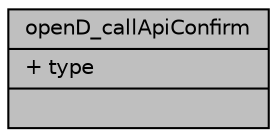 digraph "openD_callApiConfirm"
{
  edge [fontname="Helvetica",fontsize="10",labelfontname="Helvetica",labelfontsize="10"];
  node [fontname="Helvetica",fontsize="10",shape=record];
  Node19 [label="{openD_callApiConfirm\n|+ type\l|}",height=0.2,width=0.4,color="black", fillcolor="grey75", style="filled", fontcolor="black"];
}
